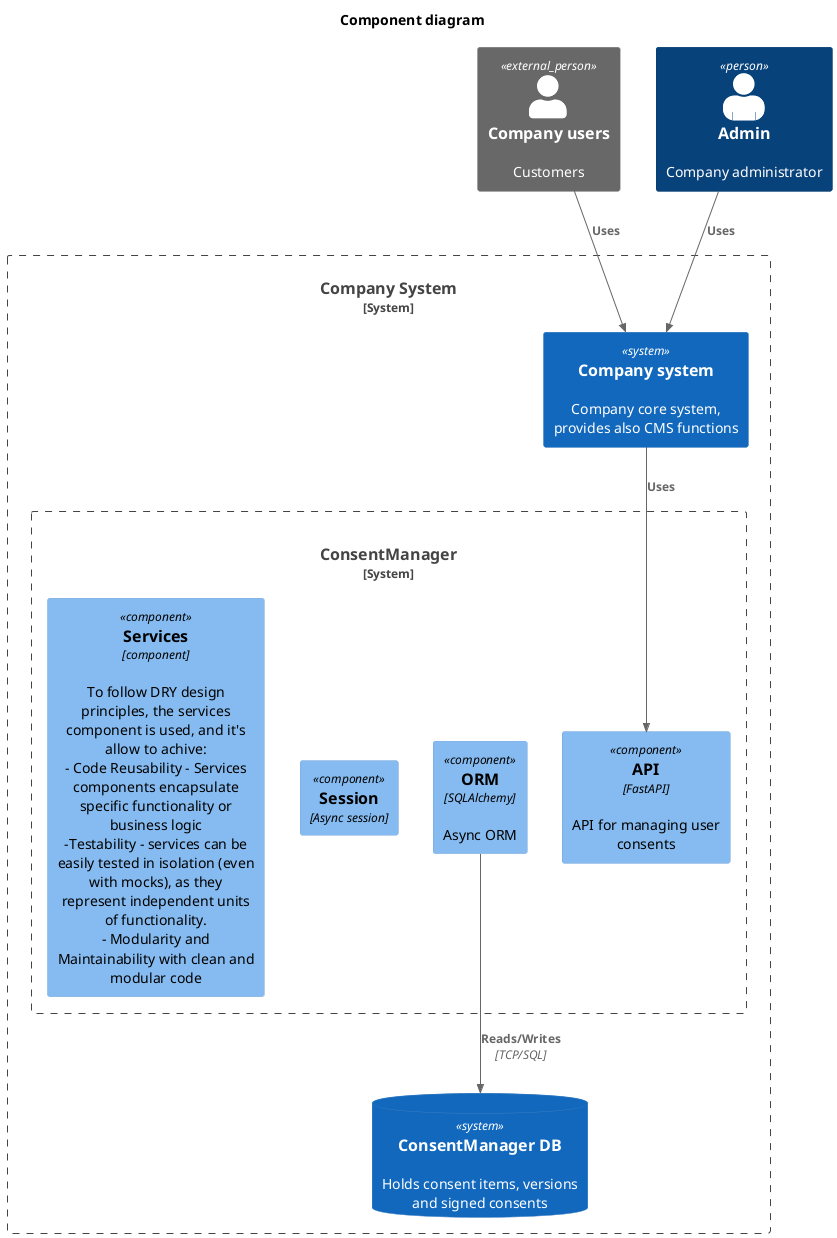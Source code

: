 @startuml component
!include <C4/C4_Component>


title Component diagram

Person_Ext(user, "Company users", "Customers")
Person(admin, "Admin", "Company administrator", $sprite="person2")

System_Boundary(company, "Company System") {
    System(system, "Company system", "Company core system, provides also CMS functions")

    System_Boundary(consent_manager, "ConsentManager", "A microservice for managing user consents") {
        Component(api, "API", "FastAPI", "API for managing user consents")
        ' Component(logic, "Logic", "Logic for managing user consents")
        Component(storage, "ORM", "SQLAlchemy", "Async ORM")
        Component(session, "Session", "Async session")
        Component(service, "Services", "component", "To follow DRY design principles, the services component is used, and it's allow to achive: \n- Code Reusability - Services components encapsulate specific functionality or business logic\n-Testability - services can be easily tested in isolation (even with mocks), as they represent independent units of functionality.\n- Modularity and Maintainability with clean and modular code")
    }
    SystemDb(db, "ConsentManager DB", "Holds consent items, versions and signed consents")
    
    Rel(system, api, "Uses")
    Rel_D(storage, db, "Reads/Writes", "TCP/SQL")
    Rel(admin, system, "Uses")
    Rel(user, system, "Uses")
}
@enduml